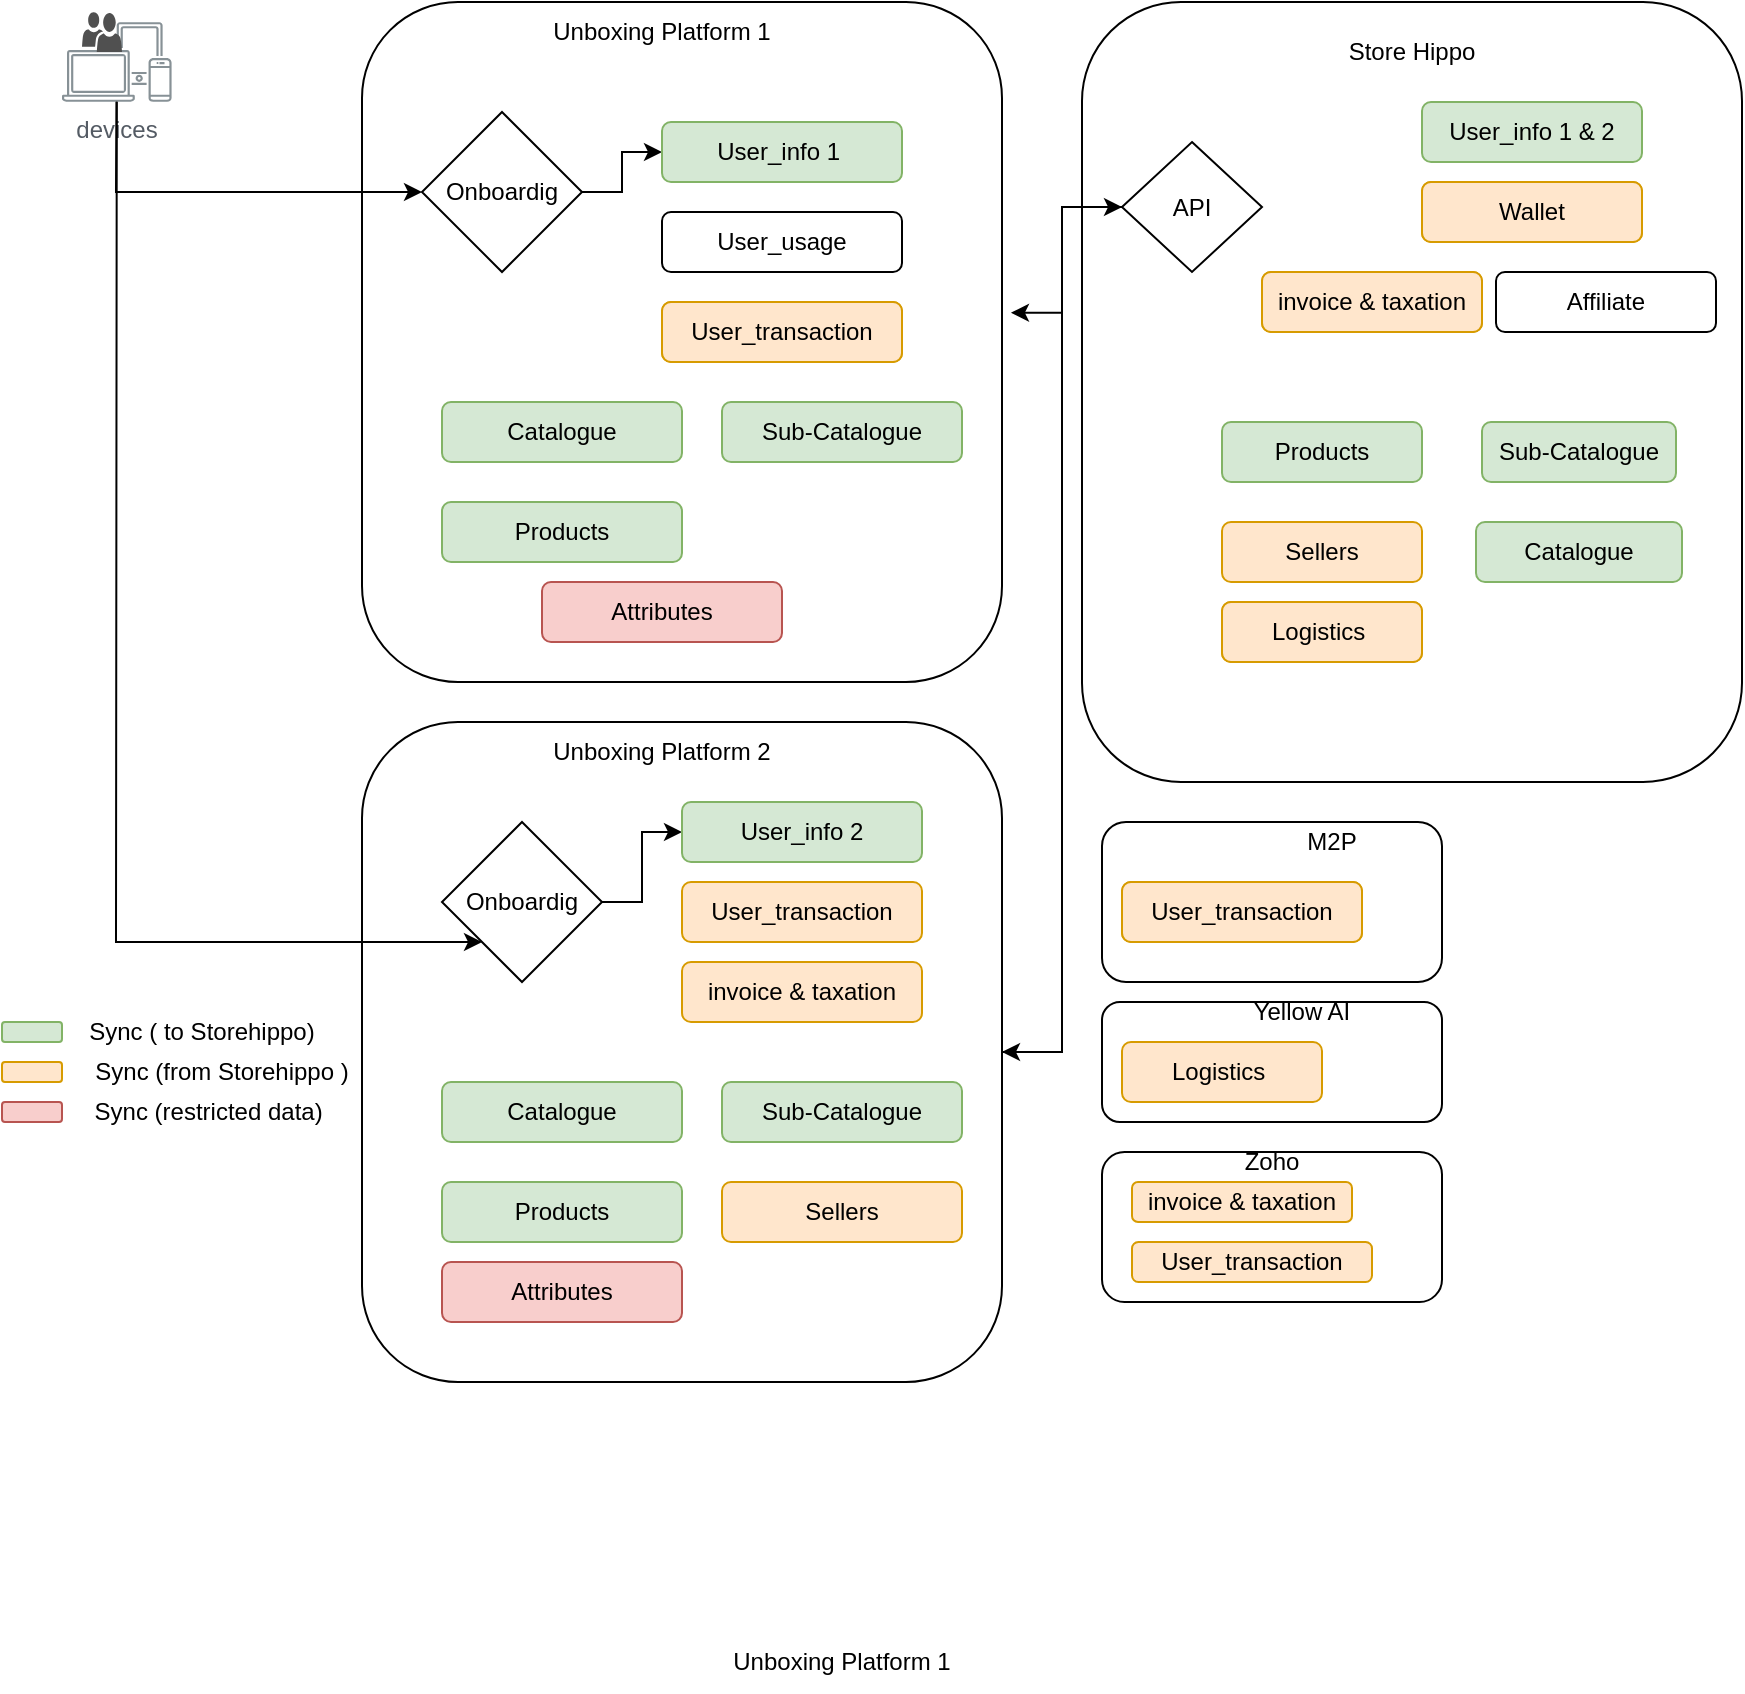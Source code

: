<mxfile version="20.8.10" type="github">
  <diagram name="Page-1" id="aJpytAYK7faSyv1sGg90">
    <mxGraphModel dx="1532" dy="1007" grid="1" gridSize="10" guides="1" tooltips="1" connect="1" arrows="1" fold="1" page="1" pageScale="1" pageWidth="827" pageHeight="1169" math="0" shadow="0">
      <root>
        <mxCell id="0" />
        <mxCell id="1" parent="0" />
        <mxCell id="2T16ze2tenQ3K8a0NS8J-1" value="" style="rounded=1;whiteSpace=wrap;html=1;" parent="1" vertex="1">
          <mxGeometry x="510" y="530" width="170" height="80" as="geometry" />
        </mxCell>
        <mxCell id="wynSaRZsbOy__F8D8iyc-10" value="devices" style="sketch=0;outlineConnect=0;gradientColor=none;fontColor=#545B64;strokeColor=none;fillColor=#879196;dashed=0;verticalLabelPosition=bottom;verticalAlign=top;align=center;html=1;fontSize=12;fontStyle=0;aspect=fixed;shape=mxgraph.aws4.illustration_devices;pointerEvents=1" parent="1" vertex="1">
          <mxGeometry x="-10" y="130" width="54.79" height="40" as="geometry" />
        </mxCell>
        <mxCell id="wynSaRZsbOy__F8D8iyc-11" value="" style="rounded=1;whiteSpace=wrap;html=1;" parent="1" vertex="1">
          <mxGeometry x="140" y="120" width="320" height="340" as="geometry" />
        </mxCell>
        <mxCell id="wynSaRZsbOy__F8D8iyc-12" value="Catalogue" style="rounded=1;whiteSpace=wrap;html=1;fillColor=#d5e8d4;strokeColor=#82b366;" parent="1" vertex="1">
          <mxGeometry x="180" y="320" width="120" height="30" as="geometry" />
        </mxCell>
        <mxCell id="wynSaRZsbOy__F8D8iyc-57" style="edgeStyle=orthogonalEdgeStyle;rounded=0;orthogonalLoop=1;jettySize=auto;html=1;entryX=0;entryY=0.5;entryDx=0;entryDy=0;" parent="1" source="wynSaRZsbOy__F8D8iyc-15" target="wynSaRZsbOy__F8D8iyc-39" edge="1">
          <mxGeometry relative="1" as="geometry" />
        </mxCell>
        <mxCell id="wynSaRZsbOy__F8D8iyc-15" value="Onboardig" style="rhombus;whiteSpace=wrap;html=1;" parent="1" vertex="1">
          <mxGeometry x="170" y="175" width="80" height="80" as="geometry" />
        </mxCell>
        <mxCell id="wynSaRZsbOy__F8D8iyc-17" value="Unboxing Platform 1" style="text;html=1;strokeColor=none;fillColor=none;align=center;verticalAlign=middle;whiteSpace=wrap;rounded=0;" parent="1" vertex="1">
          <mxGeometry x="220" y="120" width="140" height="30" as="geometry" />
        </mxCell>
        <mxCell id="wynSaRZsbOy__F8D8iyc-24" value="" style="sketch=0;pointerEvents=1;shadow=0;dashed=0;html=1;strokeColor=none;labelPosition=center;verticalLabelPosition=bottom;verticalAlign=top;align=center;fillColor=#505050;shape=mxgraph.mscae.intune.user_group" parent="1" vertex="1">
          <mxGeometry y="125" width="20" height="20" as="geometry" />
        </mxCell>
        <mxCell id="wynSaRZsbOy__F8D8iyc-26" value="User_usage" style="rounded=1;whiteSpace=wrap;html=1;" parent="1" vertex="1">
          <mxGeometry x="290" y="225" width="120" height="30" as="geometry" />
        </mxCell>
        <mxCell id="wynSaRZsbOy__F8D8iyc-27" value="Products" style="rounded=1;whiteSpace=wrap;html=1;fillColor=#d5e8d4;strokeColor=#82b366;" parent="1" vertex="1">
          <mxGeometry x="180" y="370" width="120" height="30" as="geometry" />
        </mxCell>
        <mxCell id="wynSaRZsbOy__F8D8iyc-28" value="Sub-Catalogue" style="rounded=1;whiteSpace=wrap;html=1;fillColor=#d5e8d4;strokeColor=#82b366;" parent="1" vertex="1">
          <mxGeometry x="320" y="320" width="120" height="30" as="geometry" />
        </mxCell>
        <mxCell id="wynSaRZsbOy__F8D8iyc-29" value="Attributes" style="rounded=1;whiteSpace=wrap;html=1;fillColor=#f8cecc;strokeColor=#b85450;" parent="1" vertex="1">
          <mxGeometry x="230" y="410" width="120" height="30" as="geometry" />
        </mxCell>
        <mxCell id="wynSaRZsbOy__F8D8iyc-31" value="" style="rounded=1;whiteSpace=wrap;html=1;" parent="1" vertex="1">
          <mxGeometry x="500" y="120" width="330" height="390" as="geometry" />
        </mxCell>
        <mxCell id="wynSaRZsbOy__F8D8iyc-32" value="Store Hippo" style="text;html=1;strokeColor=none;fillColor=none;align=center;verticalAlign=middle;whiteSpace=wrap;rounded=0;" parent="1" vertex="1">
          <mxGeometry x="630" y="130" width="70" height="30" as="geometry" />
        </mxCell>
        <mxCell id="wynSaRZsbOy__F8D8iyc-33" value="Catalogue" style="rounded=1;whiteSpace=wrap;html=1;fillColor=#d5e8d4;strokeColor=#82b366;" parent="1" vertex="1">
          <mxGeometry x="697" y="380" width="103" height="30" as="geometry" />
        </mxCell>
        <mxCell id="wynSaRZsbOy__F8D8iyc-34" value="User_info 1 &amp;amp; 2" style="rounded=1;whiteSpace=wrap;html=1;fillColor=#d5e8d4;strokeColor=#82b366;" parent="1" vertex="1">
          <mxGeometry x="670" y="170" width="110" height="30" as="geometry" />
        </mxCell>
        <mxCell id="wynSaRZsbOy__F8D8iyc-35" value="Products" style="rounded=1;whiteSpace=wrap;html=1;fillColor=#d5e8d4;strokeColor=#82b366;" parent="1" vertex="1">
          <mxGeometry x="570" y="330" width="100" height="30" as="geometry" />
        </mxCell>
        <mxCell id="wynSaRZsbOy__F8D8iyc-36" value="Sub-Catalogue" style="rounded=1;whiteSpace=wrap;html=1;fillColor=#d5e8d4;strokeColor=#82b366;" parent="1" vertex="1">
          <mxGeometry x="700" y="330" width="97" height="30" as="geometry" />
        </mxCell>
        <mxCell id="wynSaRZsbOy__F8D8iyc-37" value="" style="rounded=1;whiteSpace=wrap;html=1;fillColor=#d5e8d4;strokeColor=#82b366;" parent="1" vertex="1">
          <mxGeometry x="-40" y="630" width="30" height="10" as="geometry" />
        </mxCell>
        <mxCell id="wynSaRZsbOy__F8D8iyc-38" value="Sync ( to Storehippo)" style="text;html=1;strokeColor=none;fillColor=none;align=center;verticalAlign=middle;whiteSpace=wrap;rounded=0;" parent="1" vertex="1">
          <mxGeometry x="-10" y="620" width="140" height="30" as="geometry" />
        </mxCell>
        <mxCell id="wynSaRZsbOy__F8D8iyc-39" value="User_info 1&amp;nbsp;" style="rounded=1;whiteSpace=wrap;html=1;fillColor=#d5e8d4;strokeColor=#82b366;" parent="1" vertex="1">
          <mxGeometry x="290" y="180" width="120" height="30" as="geometry" />
        </mxCell>
        <mxCell id="wynSaRZsbOy__F8D8iyc-40" value="User_transaction" style="rounded=1;whiteSpace=wrap;html=1;fillColor=#ffe6cc;strokeColor=#d79b00;" parent="1" vertex="1">
          <mxGeometry x="290" y="270" width="120" height="30" as="geometry" />
        </mxCell>
        <mxCell id="wynSaRZsbOy__F8D8iyc-61" style="edgeStyle=orthogonalEdgeStyle;rounded=0;orthogonalLoop=1;jettySize=auto;html=1;entryX=1.014;entryY=0.457;entryDx=0;entryDy=0;entryPerimeter=0;" parent="1" source="wynSaRZsbOy__F8D8iyc-42" target="wynSaRZsbOy__F8D8iyc-11" edge="1">
          <mxGeometry relative="1" as="geometry" />
        </mxCell>
        <mxCell id="wynSaRZsbOy__F8D8iyc-88" style="edgeStyle=orthogonalEdgeStyle;rounded=0;orthogonalLoop=1;jettySize=auto;html=1;entryX=1;entryY=0.5;entryDx=0;entryDy=0;" parent="1" source="wynSaRZsbOy__F8D8iyc-42" target="wynSaRZsbOy__F8D8iyc-67" edge="1">
          <mxGeometry relative="1" as="geometry" />
        </mxCell>
        <mxCell id="wynSaRZsbOy__F8D8iyc-42" value="API" style="rhombus;whiteSpace=wrap;html=1;" parent="1" vertex="1">
          <mxGeometry x="520" y="190" width="70" height="65" as="geometry" />
        </mxCell>
        <mxCell id="wynSaRZsbOy__F8D8iyc-53" value="" style="rounded=1;whiteSpace=wrap;html=1;fillColor=#ffe6cc;strokeColor=#d79b00;" parent="1" vertex="1">
          <mxGeometry x="-40" y="650" width="30" height="10" as="geometry" />
        </mxCell>
        <mxCell id="wynSaRZsbOy__F8D8iyc-54" value="Sync (from Storehippo )" style="text;html=1;strokeColor=none;fillColor=none;align=center;verticalAlign=middle;whiteSpace=wrap;rounded=0;" parent="1" vertex="1">
          <mxGeometry y="625" width="140" height="60" as="geometry" />
        </mxCell>
        <mxCell id="wynSaRZsbOy__F8D8iyc-55" value="Wallet" style="rounded=1;whiteSpace=wrap;html=1;fillColor=#ffe6cc;strokeColor=#d79b00;" parent="1" vertex="1">
          <mxGeometry x="670" y="210" width="110" height="30" as="geometry" />
        </mxCell>
        <mxCell id="wynSaRZsbOy__F8D8iyc-56" value="" style="endArrow=classic;html=1;rounded=0;entryX=0;entryY=0.5;entryDx=0;entryDy=0;" parent="1" source="wynSaRZsbOy__F8D8iyc-10" target="wynSaRZsbOy__F8D8iyc-15" edge="1">
          <mxGeometry width="50" height="50" relative="1" as="geometry">
            <mxPoint x="50" y="300" as="sourcePoint" />
            <mxPoint x="100" y="250" as="targetPoint" />
            <Array as="points">
              <mxPoint x="17" y="215" />
            </Array>
          </mxGeometry>
        </mxCell>
        <mxCell id="wynSaRZsbOy__F8D8iyc-58" value="" style="rounded=1;whiteSpace=wrap;html=1;fillColor=#f8cecc;strokeColor=#b85450;" parent="1" vertex="1">
          <mxGeometry x="-40" y="670" width="30" height="10" as="geometry" />
        </mxCell>
        <mxCell id="wynSaRZsbOy__F8D8iyc-59" value="Sync (restricted data)&amp;nbsp; &amp;nbsp;&amp;nbsp;" style="text;html=1;strokeColor=none;fillColor=none;align=center;verticalAlign=middle;whiteSpace=wrap;rounded=0;" parent="1" vertex="1">
          <mxGeometry y="660" width="140" height="30" as="geometry" />
        </mxCell>
        <mxCell id="wynSaRZsbOy__F8D8iyc-89" style="edgeStyle=orthogonalEdgeStyle;rounded=0;orthogonalLoop=1;jettySize=auto;html=1;entryX=0;entryY=0.5;entryDx=0;entryDy=0;" parent="1" source="wynSaRZsbOy__F8D8iyc-67" target="wynSaRZsbOy__F8D8iyc-42" edge="1">
          <mxGeometry relative="1" as="geometry" />
        </mxCell>
        <mxCell id="wynSaRZsbOy__F8D8iyc-67" value="" style="rounded=1;whiteSpace=wrap;html=1;" parent="1" vertex="1">
          <mxGeometry x="140" y="480" width="320" height="330" as="geometry" />
        </mxCell>
        <mxCell id="wynSaRZsbOy__F8D8iyc-68" value="Catalogue" style="rounded=1;whiteSpace=wrap;html=1;fillColor=#d5e8d4;strokeColor=#82b366;" parent="1" vertex="1">
          <mxGeometry x="180" y="660" width="120" height="30" as="geometry" />
        </mxCell>
        <mxCell id="wynSaRZsbOy__F8D8iyc-69" value="Unboxing Platform 2" style="text;html=1;strokeColor=none;fillColor=none;align=center;verticalAlign=middle;whiteSpace=wrap;rounded=0;" parent="1" vertex="1">
          <mxGeometry x="220" y="480" width="140" height="30" as="geometry" />
        </mxCell>
        <mxCell id="wynSaRZsbOy__F8D8iyc-70" value="Products" style="rounded=1;whiteSpace=wrap;html=1;fillColor=#d5e8d4;strokeColor=#82b366;" parent="1" vertex="1">
          <mxGeometry x="180" y="710" width="120" height="30" as="geometry" />
        </mxCell>
        <mxCell id="wynSaRZsbOy__F8D8iyc-71" value="Sub-Catalogue" style="rounded=1;whiteSpace=wrap;html=1;fillColor=#d5e8d4;strokeColor=#82b366;" parent="1" vertex="1">
          <mxGeometry x="320" y="660" width="120" height="30" as="geometry" />
        </mxCell>
        <mxCell id="wynSaRZsbOy__F8D8iyc-72" value="Attributes" style="rounded=1;whiteSpace=wrap;html=1;fillColor=#f8cecc;strokeColor=#b85450;" parent="1" vertex="1">
          <mxGeometry x="180" y="750" width="120" height="30" as="geometry" />
        </mxCell>
        <mxCell id="wynSaRZsbOy__F8D8iyc-74" style="edgeStyle=orthogonalEdgeStyle;rounded=0;orthogonalLoop=1;jettySize=auto;html=1;exitX=0.5;exitY=1;exitDx=0;exitDy=0;" parent="1" source="wynSaRZsbOy__F8D8iyc-29" target="wynSaRZsbOy__F8D8iyc-29" edge="1">
          <mxGeometry relative="1" as="geometry" />
        </mxCell>
        <mxCell id="wynSaRZsbOy__F8D8iyc-75" style="edgeStyle=orthogonalEdgeStyle;rounded=0;orthogonalLoop=1;jettySize=auto;html=1;entryX=0;entryY=0.5;entryDx=0;entryDy=0;" parent="1" source="wynSaRZsbOy__F8D8iyc-76" target="wynSaRZsbOy__F8D8iyc-77" edge="1">
          <mxGeometry relative="1" as="geometry" />
        </mxCell>
        <mxCell id="wynSaRZsbOy__F8D8iyc-76" value="Onboardig" style="rhombus;whiteSpace=wrap;html=1;" parent="1" vertex="1">
          <mxGeometry x="180" y="530" width="80" height="80" as="geometry" />
        </mxCell>
        <mxCell id="wynSaRZsbOy__F8D8iyc-77" value="User_info 2" style="rounded=1;whiteSpace=wrap;html=1;fillColor=#d5e8d4;strokeColor=#82b366;" parent="1" vertex="1">
          <mxGeometry x="300" y="520" width="120" height="30" as="geometry" />
        </mxCell>
        <mxCell id="wynSaRZsbOy__F8D8iyc-78" value="User_transaction" style="rounded=1;whiteSpace=wrap;html=1;fillColor=#ffe6cc;strokeColor=#d79b00;" parent="1" vertex="1">
          <mxGeometry x="300" y="560" width="120" height="30" as="geometry" />
        </mxCell>
        <mxCell id="wynSaRZsbOy__F8D8iyc-79" value="Unboxing Platform 1" style="text;html=1;strokeColor=none;fillColor=none;align=center;verticalAlign=middle;whiteSpace=wrap;rounded=0;" parent="1" vertex="1">
          <mxGeometry x="310" y="935" width="140" height="30" as="geometry" />
        </mxCell>
        <mxCell id="wynSaRZsbOy__F8D8iyc-82" value="" style="endArrow=classic;html=1;rounded=0;entryX=0;entryY=1;entryDx=0;entryDy=0;" parent="1" source="wynSaRZsbOy__F8D8iyc-10" target="wynSaRZsbOy__F8D8iyc-76" edge="1">
          <mxGeometry width="50" height="50" relative="1" as="geometry">
            <mxPoint x="32.4" y="400" as="sourcePoint" />
            <mxPoint x="82.4" y="350" as="targetPoint" />
            <Array as="points">
              <mxPoint x="17" y="590" />
            </Array>
          </mxGeometry>
        </mxCell>
        <mxCell id="wynSaRZsbOy__F8D8iyc-83" value="Sellers" style="rounded=1;whiteSpace=wrap;html=1;fillColor=#ffe6cc;strokeColor=#d79b00;" parent="1" vertex="1">
          <mxGeometry x="320" y="710" width="120" height="30" as="geometry" />
        </mxCell>
        <mxCell id="wynSaRZsbOy__F8D8iyc-84" value="Sellers" style="rounded=1;whiteSpace=wrap;html=1;fillColor=#ffe6cc;strokeColor=#d79b00;" parent="1" vertex="1">
          <mxGeometry x="570" y="380" width="100" height="30" as="geometry" />
        </mxCell>
        <mxCell id="wynSaRZsbOy__F8D8iyc-85" value="invoice &amp;amp; taxation" style="rounded=1;whiteSpace=wrap;html=1;fillColor=#ffe6cc;strokeColor=#d79b00;" parent="1" vertex="1">
          <mxGeometry x="590" y="255" width="110" height="30" as="geometry" />
        </mxCell>
        <mxCell id="wynSaRZsbOy__F8D8iyc-86" value="invoice &amp;amp; taxation" style="rounded=1;whiteSpace=wrap;html=1;fillColor=#ffe6cc;strokeColor=#d79b00;" parent="1" vertex="1">
          <mxGeometry x="300" y="600" width="120" height="30" as="geometry" />
        </mxCell>
        <mxCell id="wynSaRZsbOy__F8D8iyc-90" value="Affiliate" style="rounded=1;whiteSpace=wrap;html=1;" parent="1" vertex="1">
          <mxGeometry x="707" y="255" width="110" height="30" as="geometry" />
        </mxCell>
        <mxCell id="2T16ze2tenQ3K8a0NS8J-2" value="M2P" style="text;html=1;strokeColor=none;fillColor=none;align=center;verticalAlign=middle;whiteSpace=wrap;rounded=0;" parent="1" vertex="1">
          <mxGeometry x="570" y="520" width="110" height="40" as="geometry" />
        </mxCell>
        <mxCell id="0SnbFQoZS6SK-Im3S4mc-1" value="User_transaction" style="rounded=1;whiteSpace=wrap;html=1;fillColor=#ffe6cc;strokeColor=#d79b00;" vertex="1" parent="1">
          <mxGeometry x="290" y="270" width="120" height="30" as="geometry" />
        </mxCell>
        <mxCell id="0SnbFQoZS6SK-Im3S4mc-2" value="User_transaction" style="rounded=1;whiteSpace=wrap;html=1;fillColor=#ffe6cc;strokeColor=#d79b00;" vertex="1" parent="1">
          <mxGeometry x="520" y="560" width="120" height="30" as="geometry" />
        </mxCell>
        <mxCell id="0SnbFQoZS6SK-Im3S4mc-3" value="Wallet" style="rounded=1;whiteSpace=wrap;html=1;fillColor=#ffe6cc;strokeColor=#d79b00;" vertex="1" parent="1">
          <mxGeometry x="670" y="210" width="110" height="30" as="geometry" />
        </mxCell>
        <mxCell id="0SnbFQoZS6SK-Im3S4mc-5" value="Logistics&amp;nbsp;" style="rounded=1;whiteSpace=wrap;html=1;fillColor=#ffe6cc;strokeColor=#d79b00;" vertex="1" parent="1">
          <mxGeometry x="570" y="420" width="100" height="30" as="geometry" />
        </mxCell>
        <mxCell id="0SnbFQoZS6SK-Im3S4mc-6" value="" style="rounded=1;whiteSpace=wrap;html=1;" vertex="1" parent="1">
          <mxGeometry x="510" y="620" width="170" height="60" as="geometry" />
        </mxCell>
        <mxCell id="0SnbFQoZS6SK-Im3S4mc-7" value="Yellow AI" style="text;html=1;strokeColor=none;fillColor=none;align=center;verticalAlign=middle;whiteSpace=wrap;rounded=0;" vertex="1" parent="1">
          <mxGeometry x="580" y="600" width="60" height="50" as="geometry" />
        </mxCell>
        <mxCell id="0SnbFQoZS6SK-Im3S4mc-8" value="Logistics&amp;nbsp;" style="rounded=1;whiteSpace=wrap;html=1;fillColor=#ffe6cc;strokeColor=#d79b00;" vertex="1" parent="1">
          <mxGeometry x="570" y="420" width="100" height="30" as="geometry" />
        </mxCell>
        <mxCell id="0SnbFQoZS6SK-Im3S4mc-10" value="Logistics&amp;nbsp;" style="rounded=1;whiteSpace=wrap;html=1;fillColor=#ffe6cc;strokeColor=#d79b00;movable=1;resizable=1;rotatable=1;deletable=1;editable=1;connectable=1;" vertex="1" parent="1">
          <mxGeometry x="520" y="640" width="100" height="30" as="geometry" />
        </mxCell>
        <mxCell id="0SnbFQoZS6SK-Im3S4mc-11" value="" style="rounded=1;whiteSpace=wrap;html=1;" vertex="1" parent="1">
          <mxGeometry x="510" y="695" width="170" height="75" as="geometry" />
        </mxCell>
        <mxCell id="0SnbFQoZS6SK-Im3S4mc-12" value="Zoho" style="text;html=1;strokeColor=none;fillColor=none;align=center;verticalAlign=middle;whiteSpace=wrap;rounded=0;" vertex="1" parent="1">
          <mxGeometry x="565" y="650" width="60" height="100" as="geometry" />
        </mxCell>
        <mxCell id="0SnbFQoZS6SK-Im3S4mc-13" value="invoice &amp;amp; taxation" style="rounded=1;whiteSpace=wrap;html=1;fillColor=#ffe6cc;strokeColor=#d79b00;" vertex="1" parent="1">
          <mxGeometry x="590" y="255" width="110" height="30" as="geometry" />
        </mxCell>
        <mxCell id="0SnbFQoZS6SK-Im3S4mc-14" value="invoice &amp;amp; taxation" style="rounded=1;whiteSpace=wrap;html=1;fillColor=#ffe6cc;strokeColor=#d79b00;" vertex="1" parent="1">
          <mxGeometry x="525" y="710" width="110" height="20" as="geometry" />
        </mxCell>
        <mxCell id="0SnbFQoZS6SK-Im3S4mc-15" value="User_transaction" style="rounded=1;whiteSpace=wrap;html=1;fillColor=#ffe6cc;strokeColor=#d79b00;" vertex="1" parent="1">
          <mxGeometry x="520" y="560" width="120" height="30" as="geometry" />
        </mxCell>
        <mxCell id="0SnbFQoZS6SK-Im3S4mc-16" value="User_transaction" style="rounded=1;whiteSpace=wrap;html=1;fillColor=#ffe6cc;strokeColor=#d79b00;arcSize=16;" vertex="1" parent="1">
          <mxGeometry x="525" y="740" width="120" height="20" as="geometry" />
        </mxCell>
      </root>
    </mxGraphModel>
  </diagram>
</mxfile>
